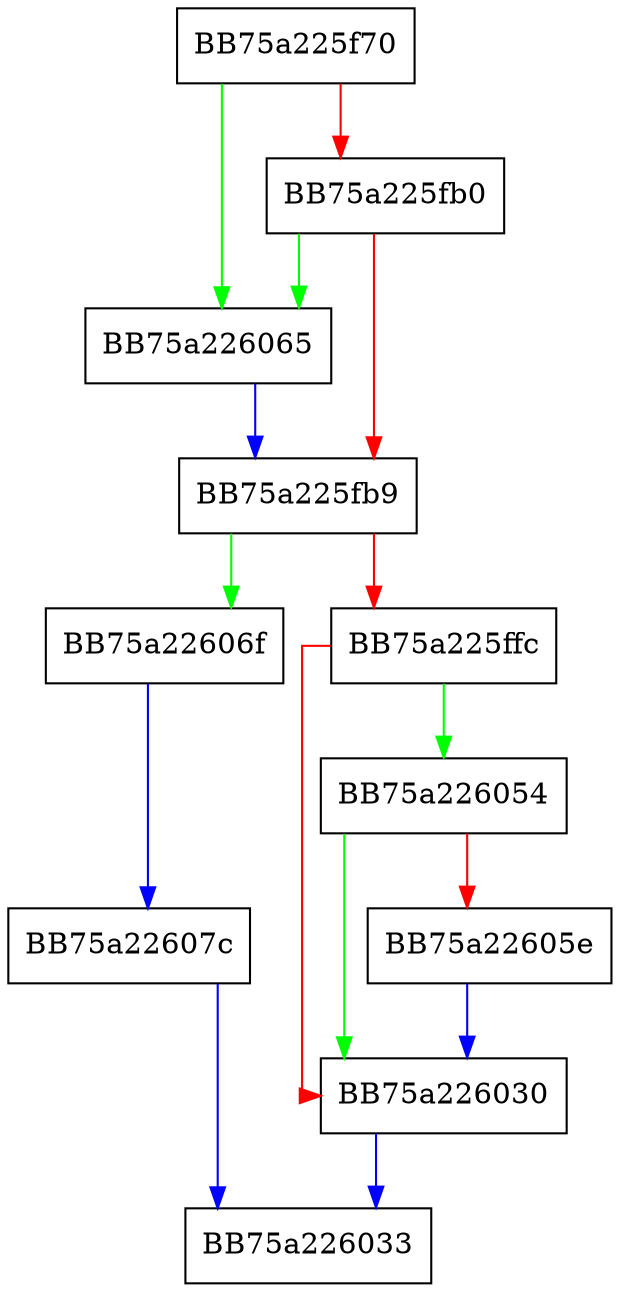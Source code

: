 digraph RpfAPI_BlobToBase64String {
  node [shape="box"];
  graph [splines=ortho];
  BB75a225f70 -> BB75a226065 [color="green"];
  BB75a225f70 -> BB75a225fb0 [color="red"];
  BB75a225fb0 -> BB75a226065 [color="green"];
  BB75a225fb0 -> BB75a225fb9 [color="red"];
  BB75a225fb9 -> BB75a22606f [color="green"];
  BB75a225fb9 -> BB75a225ffc [color="red"];
  BB75a225ffc -> BB75a226054 [color="green"];
  BB75a225ffc -> BB75a226030 [color="red"];
  BB75a226030 -> BB75a226033 [color="blue"];
  BB75a226054 -> BB75a226030 [color="green"];
  BB75a226054 -> BB75a22605e [color="red"];
  BB75a22605e -> BB75a226030 [color="blue"];
  BB75a226065 -> BB75a225fb9 [color="blue"];
  BB75a22606f -> BB75a22607c [color="blue"];
  BB75a22607c -> BB75a226033 [color="blue"];
}